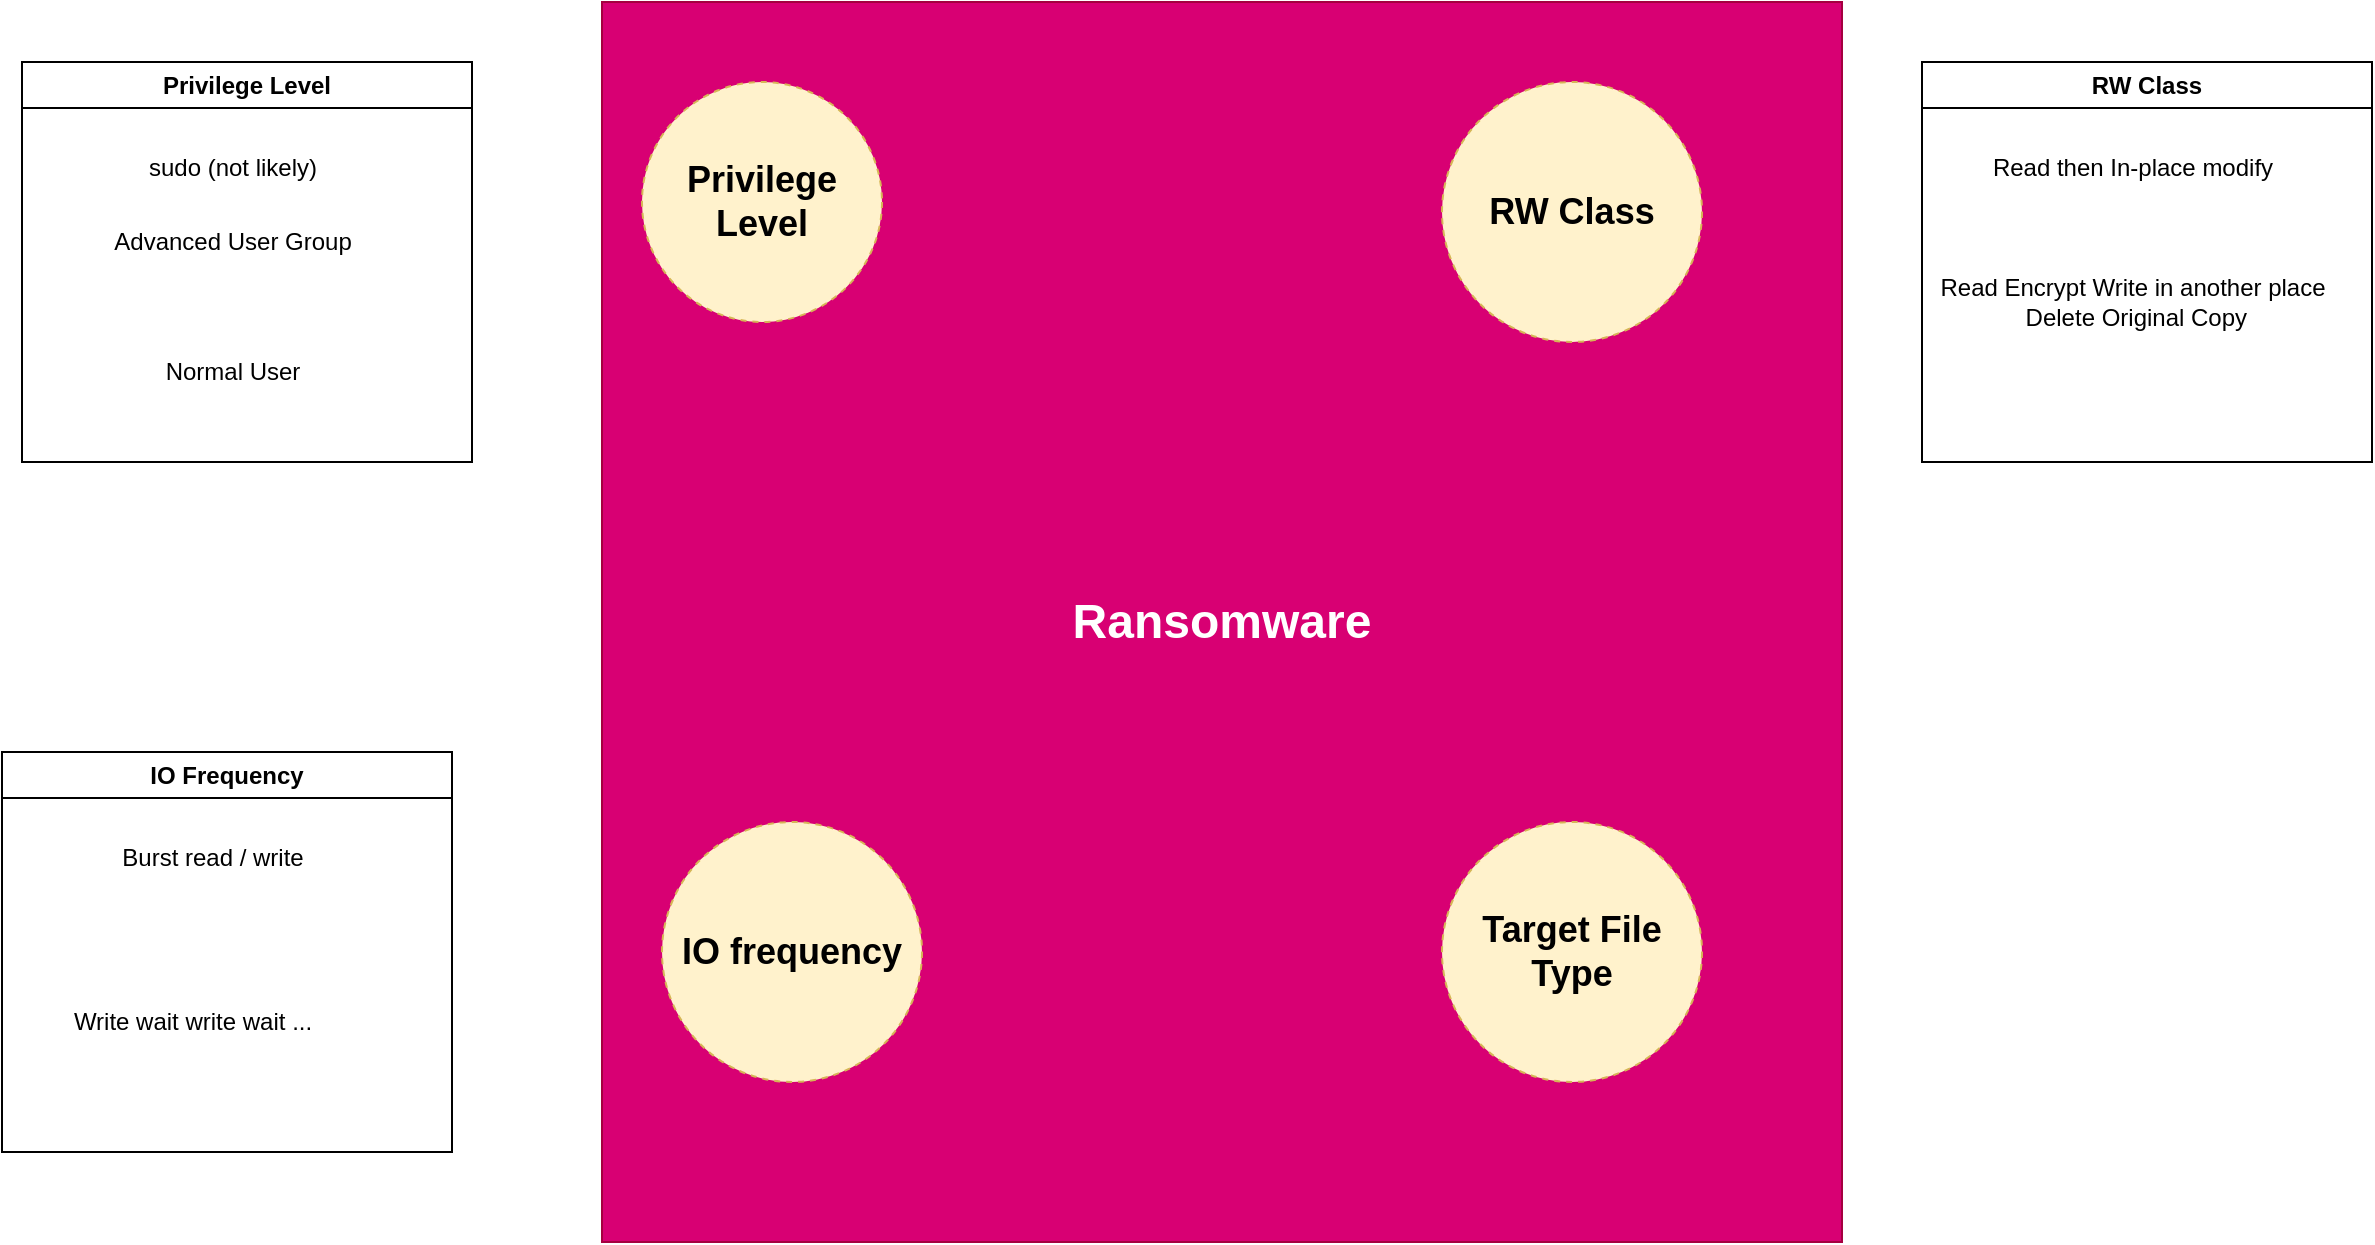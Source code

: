 <mxfile version="21.2.9" type="github">
  <diagram name="Page-1" id="0oWSdbC4oXfueJ1skG5o">
    <mxGraphModel dx="2284" dy="764" grid="1" gridSize="10" guides="1" tooltips="1" connect="1" arrows="1" fold="1" page="1" pageScale="1" pageWidth="850" pageHeight="1100" math="0" shadow="0">
      <root>
        <mxCell id="0" />
        <mxCell id="1" parent="0" />
        <mxCell id="sWSDrlq6geYxAhUQGkc7-1" value="&lt;h1&gt;Ransomware&lt;/h1&gt;" style="whiteSpace=wrap;html=1;aspect=fixed;fillColor=#d80073;strokeColor=#A50040;fontColor=#ffffff;" vertex="1" parent="1">
          <mxGeometry x="90" y="40" width="620" height="620" as="geometry" />
        </mxCell>
        <mxCell id="sWSDrlq6geYxAhUQGkc7-2" value="&lt;h2&gt;Privilege Level&lt;/h2&gt;" style="ellipse;whiteSpace=wrap;html=1;aspect=fixed;dashed=1;fillColor=#fff2cc;strokeColor=#d6b656;" vertex="1" parent="1">
          <mxGeometry x="110" y="80" width="120" height="120" as="geometry" />
        </mxCell>
        <mxCell id="sWSDrlq6geYxAhUQGkc7-3" value="&lt;h2&gt;RW Class&lt;/h2&gt;" style="ellipse;whiteSpace=wrap;html=1;aspect=fixed;dashed=1;fillColor=#fff2cc;strokeColor=#d6b656;" vertex="1" parent="1">
          <mxGeometry x="510" y="80" width="130" height="130" as="geometry" />
        </mxCell>
        <mxCell id="sWSDrlq6geYxAhUQGkc7-4" value="&lt;h2&gt;IO frequency&lt;/h2&gt;" style="ellipse;whiteSpace=wrap;html=1;aspect=fixed;dashed=1;fillColor=#fff2cc;strokeColor=#d6b656;" vertex="1" parent="1">
          <mxGeometry x="120" y="450" width="130" height="130" as="geometry" />
        </mxCell>
        <mxCell id="sWSDrlq6geYxAhUQGkc7-5" value="&lt;h2&gt;Target File Type&lt;/h2&gt;" style="ellipse;whiteSpace=wrap;html=1;aspect=fixed;dashed=1;fillColor=#fff2cc;strokeColor=#d6b656;" vertex="1" parent="1">
          <mxGeometry x="510" y="450" width="130" height="130" as="geometry" />
        </mxCell>
        <mxCell id="sWSDrlq6geYxAhUQGkc7-6" value="RW Class" style="swimlane;whiteSpace=wrap;html=1;" vertex="1" parent="1">
          <mxGeometry x="750" y="70" width="225" height="200" as="geometry" />
        </mxCell>
        <mxCell id="sWSDrlq6geYxAhUQGkc7-7" value="Read then In-place modify" style="text;html=1;align=center;verticalAlign=middle;resizable=0;points=[];autosize=1;strokeColor=none;fillColor=none;" vertex="1" parent="sWSDrlq6geYxAhUQGkc7-6">
          <mxGeometry x="25" y="38" width="160" height="30" as="geometry" />
        </mxCell>
        <mxCell id="sWSDrlq6geYxAhUQGkc7-8" value="Read Encrypt Write in another place&lt;br&gt;&amp;nbsp;Delete Original Copy" style="text;html=1;align=center;verticalAlign=middle;resizable=0;points=[];autosize=1;strokeColor=none;fillColor=none;" vertex="1" parent="sWSDrlq6geYxAhUQGkc7-6">
          <mxGeometry x="-5" y="100" width="220" height="40" as="geometry" />
        </mxCell>
        <mxCell id="sWSDrlq6geYxAhUQGkc7-9" value="Privilege Level" style="swimlane;whiteSpace=wrap;html=1;" vertex="1" parent="1">
          <mxGeometry x="-200" y="70" width="225" height="200" as="geometry" />
        </mxCell>
        <mxCell id="sWSDrlq6geYxAhUQGkc7-10" value="sudo (not likely)" style="text;html=1;align=center;verticalAlign=middle;resizable=0;points=[];autosize=1;strokeColor=none;fillColor=none;" vertex="1" parent="sWSDrlq6geYxAhUQGkc7-9">
          <mxGeometry x="50" y="38" width="110" height="30" as="geometry" />
        </mxCell>
        <mxCell id="sWSDrlq6geYxAhUQGkc7-11" value="Advanced User Group" style="text;html=1;align=center;verticalAlign=middle;resizable=0;points=[];autosize=1;strokeColor=none;fillColor=none;" vertex="1" parent="sWSDrlq6geYxAhUQGkc7-9">
          <mxGeometry x="35" y="75" width="140" height="30" as="geometry" />
        </mxCell>
        <mxCell id="sWSDrlq6geYxAhUQGkc7-12" value="Normal User" style="text;html=1;align=center;verticalAlign=middle;resizable=0;points=[];autosize=1;strokeColor=none;fillColor=none;" vertex="1" parent="sWSDrlq6geYxAhUQGkc7-9">
          <mxGeometry x="60" y="140" width="90" height="30" as="geometry" />
        </mxCell>
        <mxCell id="sWSDrlq6geYxAhUQGkc7-13" value="IO Frequency" style="swimlane;whiteSpace=wrap;html=1;" vertex="1" parent="1">
          <mxGeometry x="-210" y="415" width="225" height="200" as="geometry" />
        </mxCell>
        <mxCell id="sWSDrlq6geYxAhUQGkc7-14" value="Burst read / write" style="text;html=1;align=center;verticalAlign=middle;resizable=0;points=[];autosize=1;strokeColor=none;fillColor=none;" vertex="1" parent="sWSDrlq6geYxAhUQGkc7-13">
          <mxGeometry x="50" y="38" width="110" height="30" as="geometry" />
        </mxCell>
        <mxCell id="sWSDrlq6geYxAhUQGkc7-16" value="Write wait write wait ..." style="text;html=1;align=center;verticalAlign=middle;resizable=0;points=[];autosize=1;strokeColor=none;fillColor=none;" vertex="1" parent="sWSDrlq6geYxAhUQGkc7-13">
          <mxGeometry x="25" y="120" width="140" height="30" as="geometry" />
        </mxCell>
      </root>
    </mxGraphModel>
  </diagram>
</mxfile>
